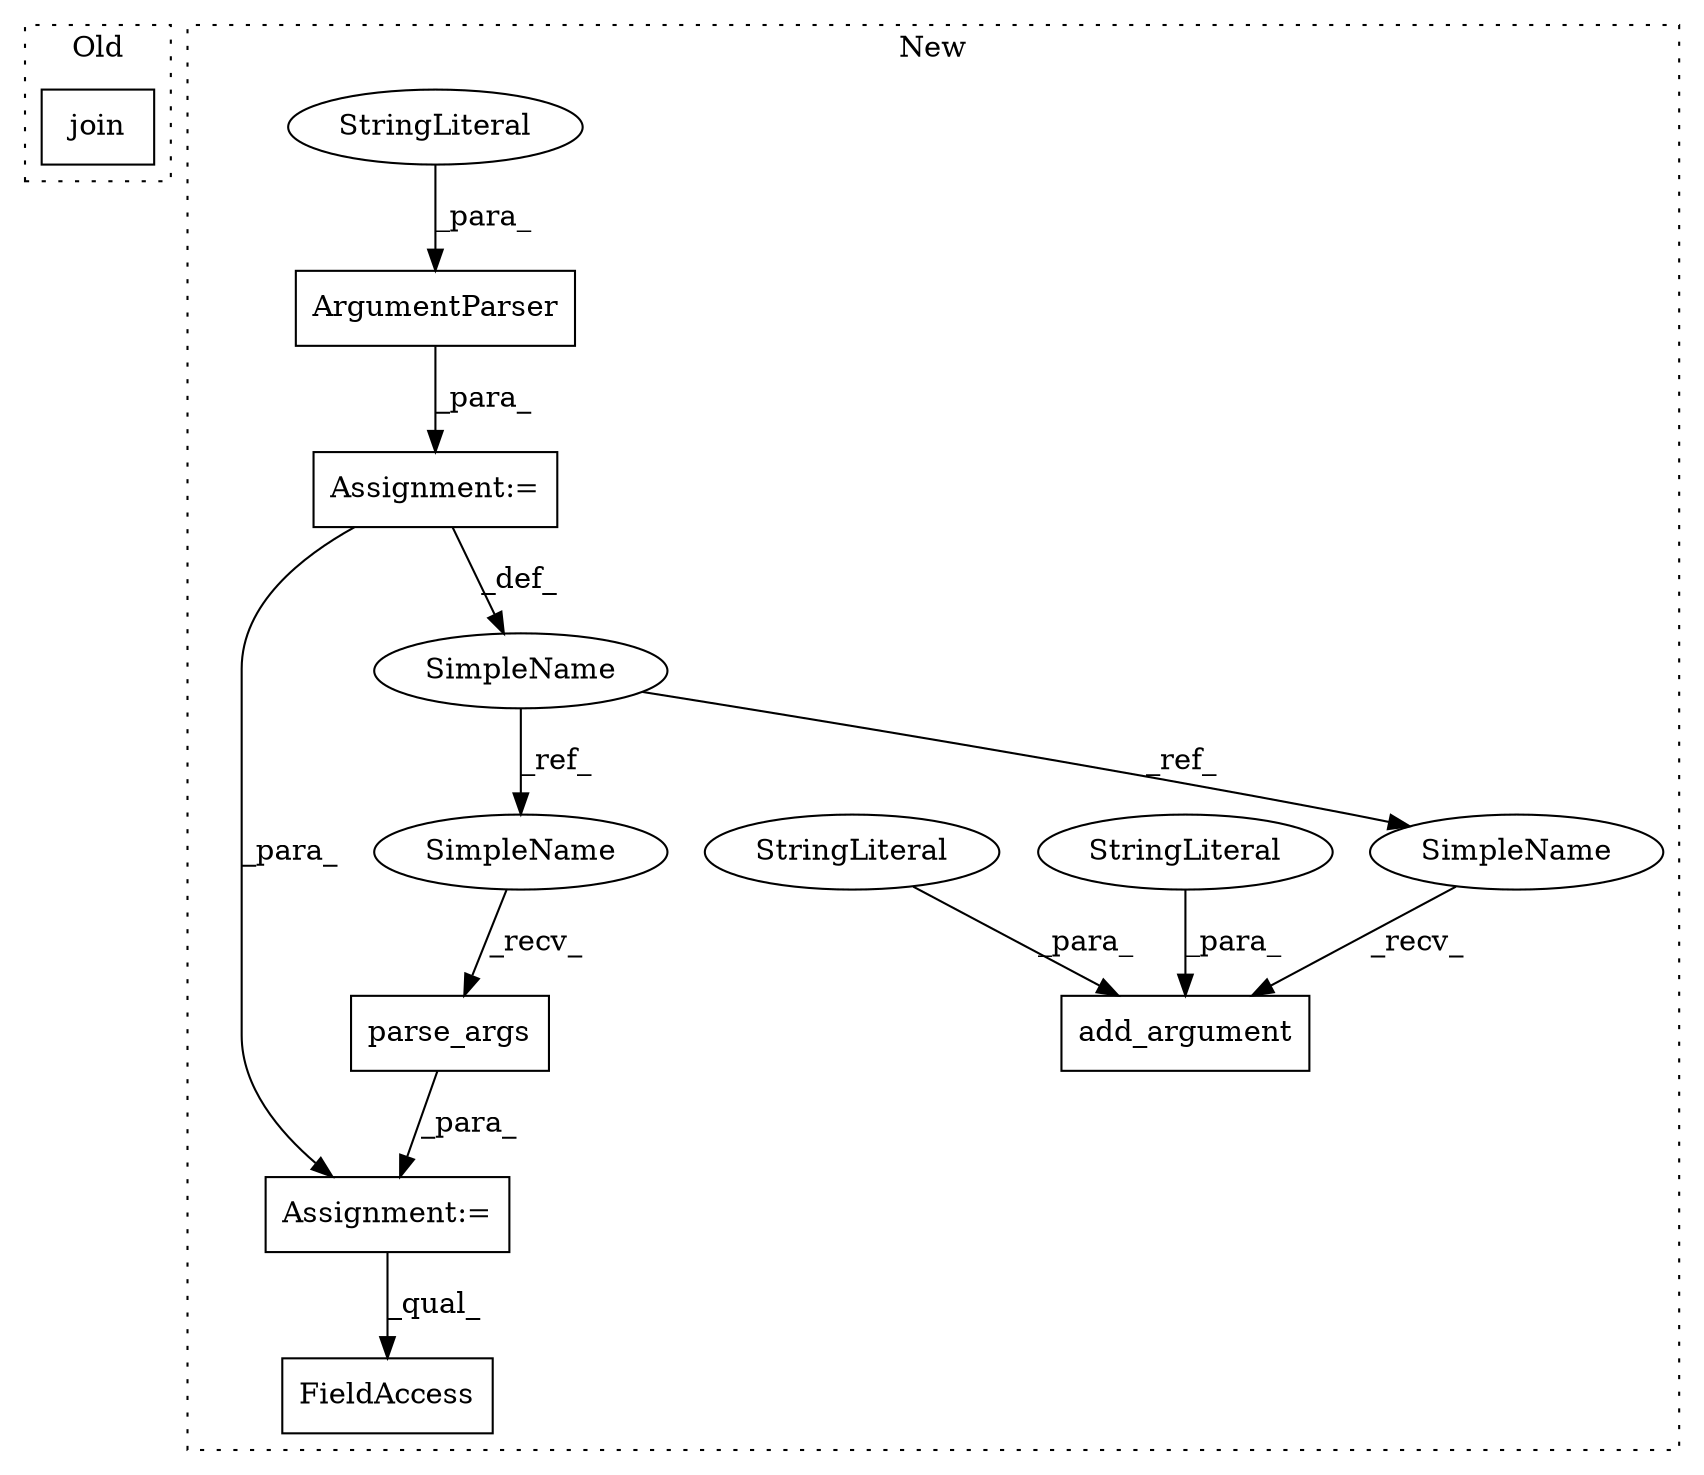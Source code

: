 digraph G {
subgraph cluster0 {
1 [label="join" a="32" s="1776,1815" l="5,1" shape="box"];
label = "Old";
style="dotted";
}
subgraph cluster1 {
2 [label="parse_args" a="32" s="4717" l="12" shape="box"];
3 [label="Assignment:=" a="7" s="4709" l="1" shape="box"];
4 [label="Assignment:=" a="7" s="4356" l="1" shape="box"];
5 [label="FieldAccess" a="22" s="5020" l="11" shape="box"];
6 [label="SimpleName" a="42" s="4350" l="6" shape="ellipse"];
7 [label="add_argument" a="32" s="4428,4540" l="13,1" shape="box"];
8 [label="StringLiteral" a="45" s="4472" l="68" shape="ellipse"];
9 [label="ArgumentParser" a="32" s="4366,4414" l="15,1" shape="box"];
10 [label="StringLiteral" a="45" s="4381" l="33" shape="ellipse"];
11 [label="StringLiteral" a="45" s="4441" l="17" shape="ellipse"];
12 [label="SimpleName" a="42" s="4421" l="6" shape="ellipse"];
13 [label="SimpleName" a="42" s="4710" l="6" shape="ellipse"];
label = "New";
style="dotted";
}
2 -> 3 [label="_para_"];
3 -> 5 [label="_qual_"];
4 -> 3 [label="_para_"];
4 -> 6 [label="_def_"];
6 -> 13 [label="_ref_"];
6 -> 12 [label="_ref_"];
8 -> 7 [label="_para_"];
9 -> 4 [label="_para_"];
10 -> 9 [label="_para_"];
11 -> 7 [label="_para_"];
12 -> 7 [label="_recv_"];
13 -> 2 [label="_recv_"];
}